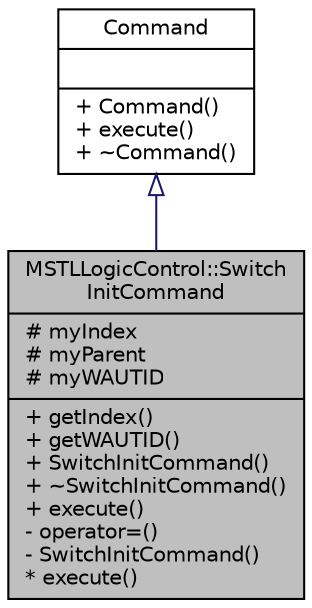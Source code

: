 digraph "MSTLLogicControl::SwitchInitCommand"
{
  edge [fontname="Helvetica",fontsize="10",labelfontname="Helvetica",labelfontsize="10"];
  node [fontname="Helvetica",fontsize="10",shape=record];
  Node0 [label="{MSTLLogicControl::Switch\lInitCommand\n|# myIndex\l# myParent\l# myWAUTID\l|+ getIndex()\l+ getWAUTID()\l+ SwitchInitCommand()\l+ ~SwitchInitCommand()\l+ execute()\l- operator=()\l- SwitchInitCommand()\l* execute()\l}",height=0.2,width=0.4,color="black", fillcolor="grey75", style="filled", fontcolor="black"];
  Node1 -> Node0 [dir="back",color="midnightblue",fontsize="10",style="solid",arrowtail="onormal",fontname="Helvetica"];
  Node1 [label="{Command\n||+ Command()\l+ execute()\l+ ~Command()\l}",height=0.2,width=0.4,color="black", fillcolor="white", style="filled",URL="$d5/d6a/class_command.html",tooltip="Base (microsim) event class. "];
}
